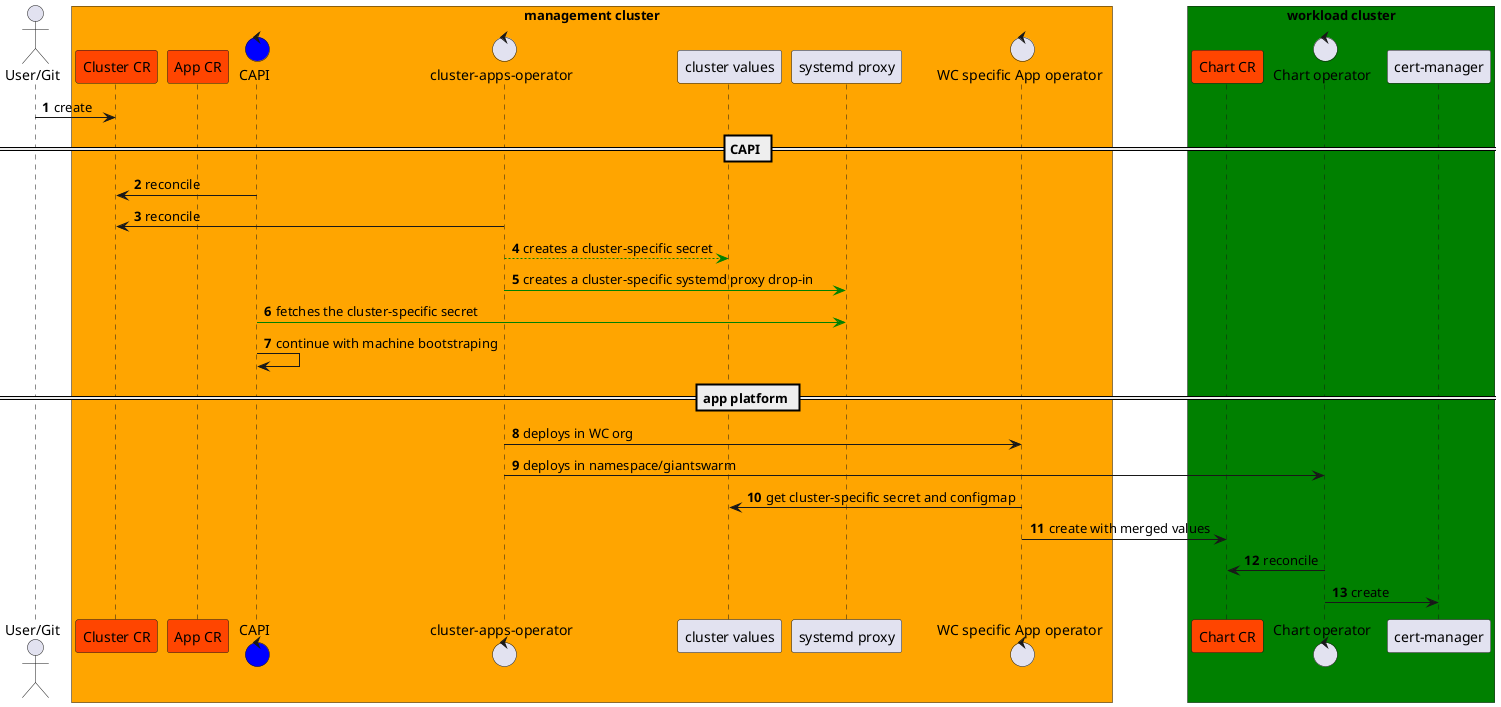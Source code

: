 @startuml
autonumber

actor "User/Git" as User 

box "management cluster" #orange
participant "Cluster CR" as clusterCR #OrangeRed
participant "App CR" as appCR #OrangeRed
control "CAPI" as CAPI #blue
control "cluster-apps-operator" as clusterAppsOperator
participant "cluster values" as clusterValues
participant "systemd proxy" as systemdProxy
control "WC specific App operator" as appOperator
/'control "Chart operator" as chartOperator #orange'/
end box

box "workload cluster" #green
participant "Chart CR" as chartCR #OrangeRed
control "Chart operator" as chartOperatorWC
participant "cert-manager" as certManager
end box

User -> clusterCR: create

== CAPI ==

CAPI -> clusterCR: reconcile
clusterAppsOperator -> clusterCR: reconcile
clusterAppsOperator --[#green]> clusterValues: creates a cluster-specific secret
clusterAppsOperator -[#green]> systemdProxy: creates a cluster-specific systemd proxy drop-in
CAPI -[#green]> systemdProxy: fetches the cluster-specific secret
CAPI -> CAPI: continue with machine bootstraping

== app platform ==

clusterAppsOperator -> appOperator: deploys in WC org
clusterAppsOperator -> chartOperatorWC: deploys in namespace/giantswarm

appOperator -> clusterValues: get cluster-specific secret and configmap
appOperator -> chartCR: create with merged values

chartOperatorWC -> chartCR: reconcile
chartOperatorWC -> certManager: create

@enduml
